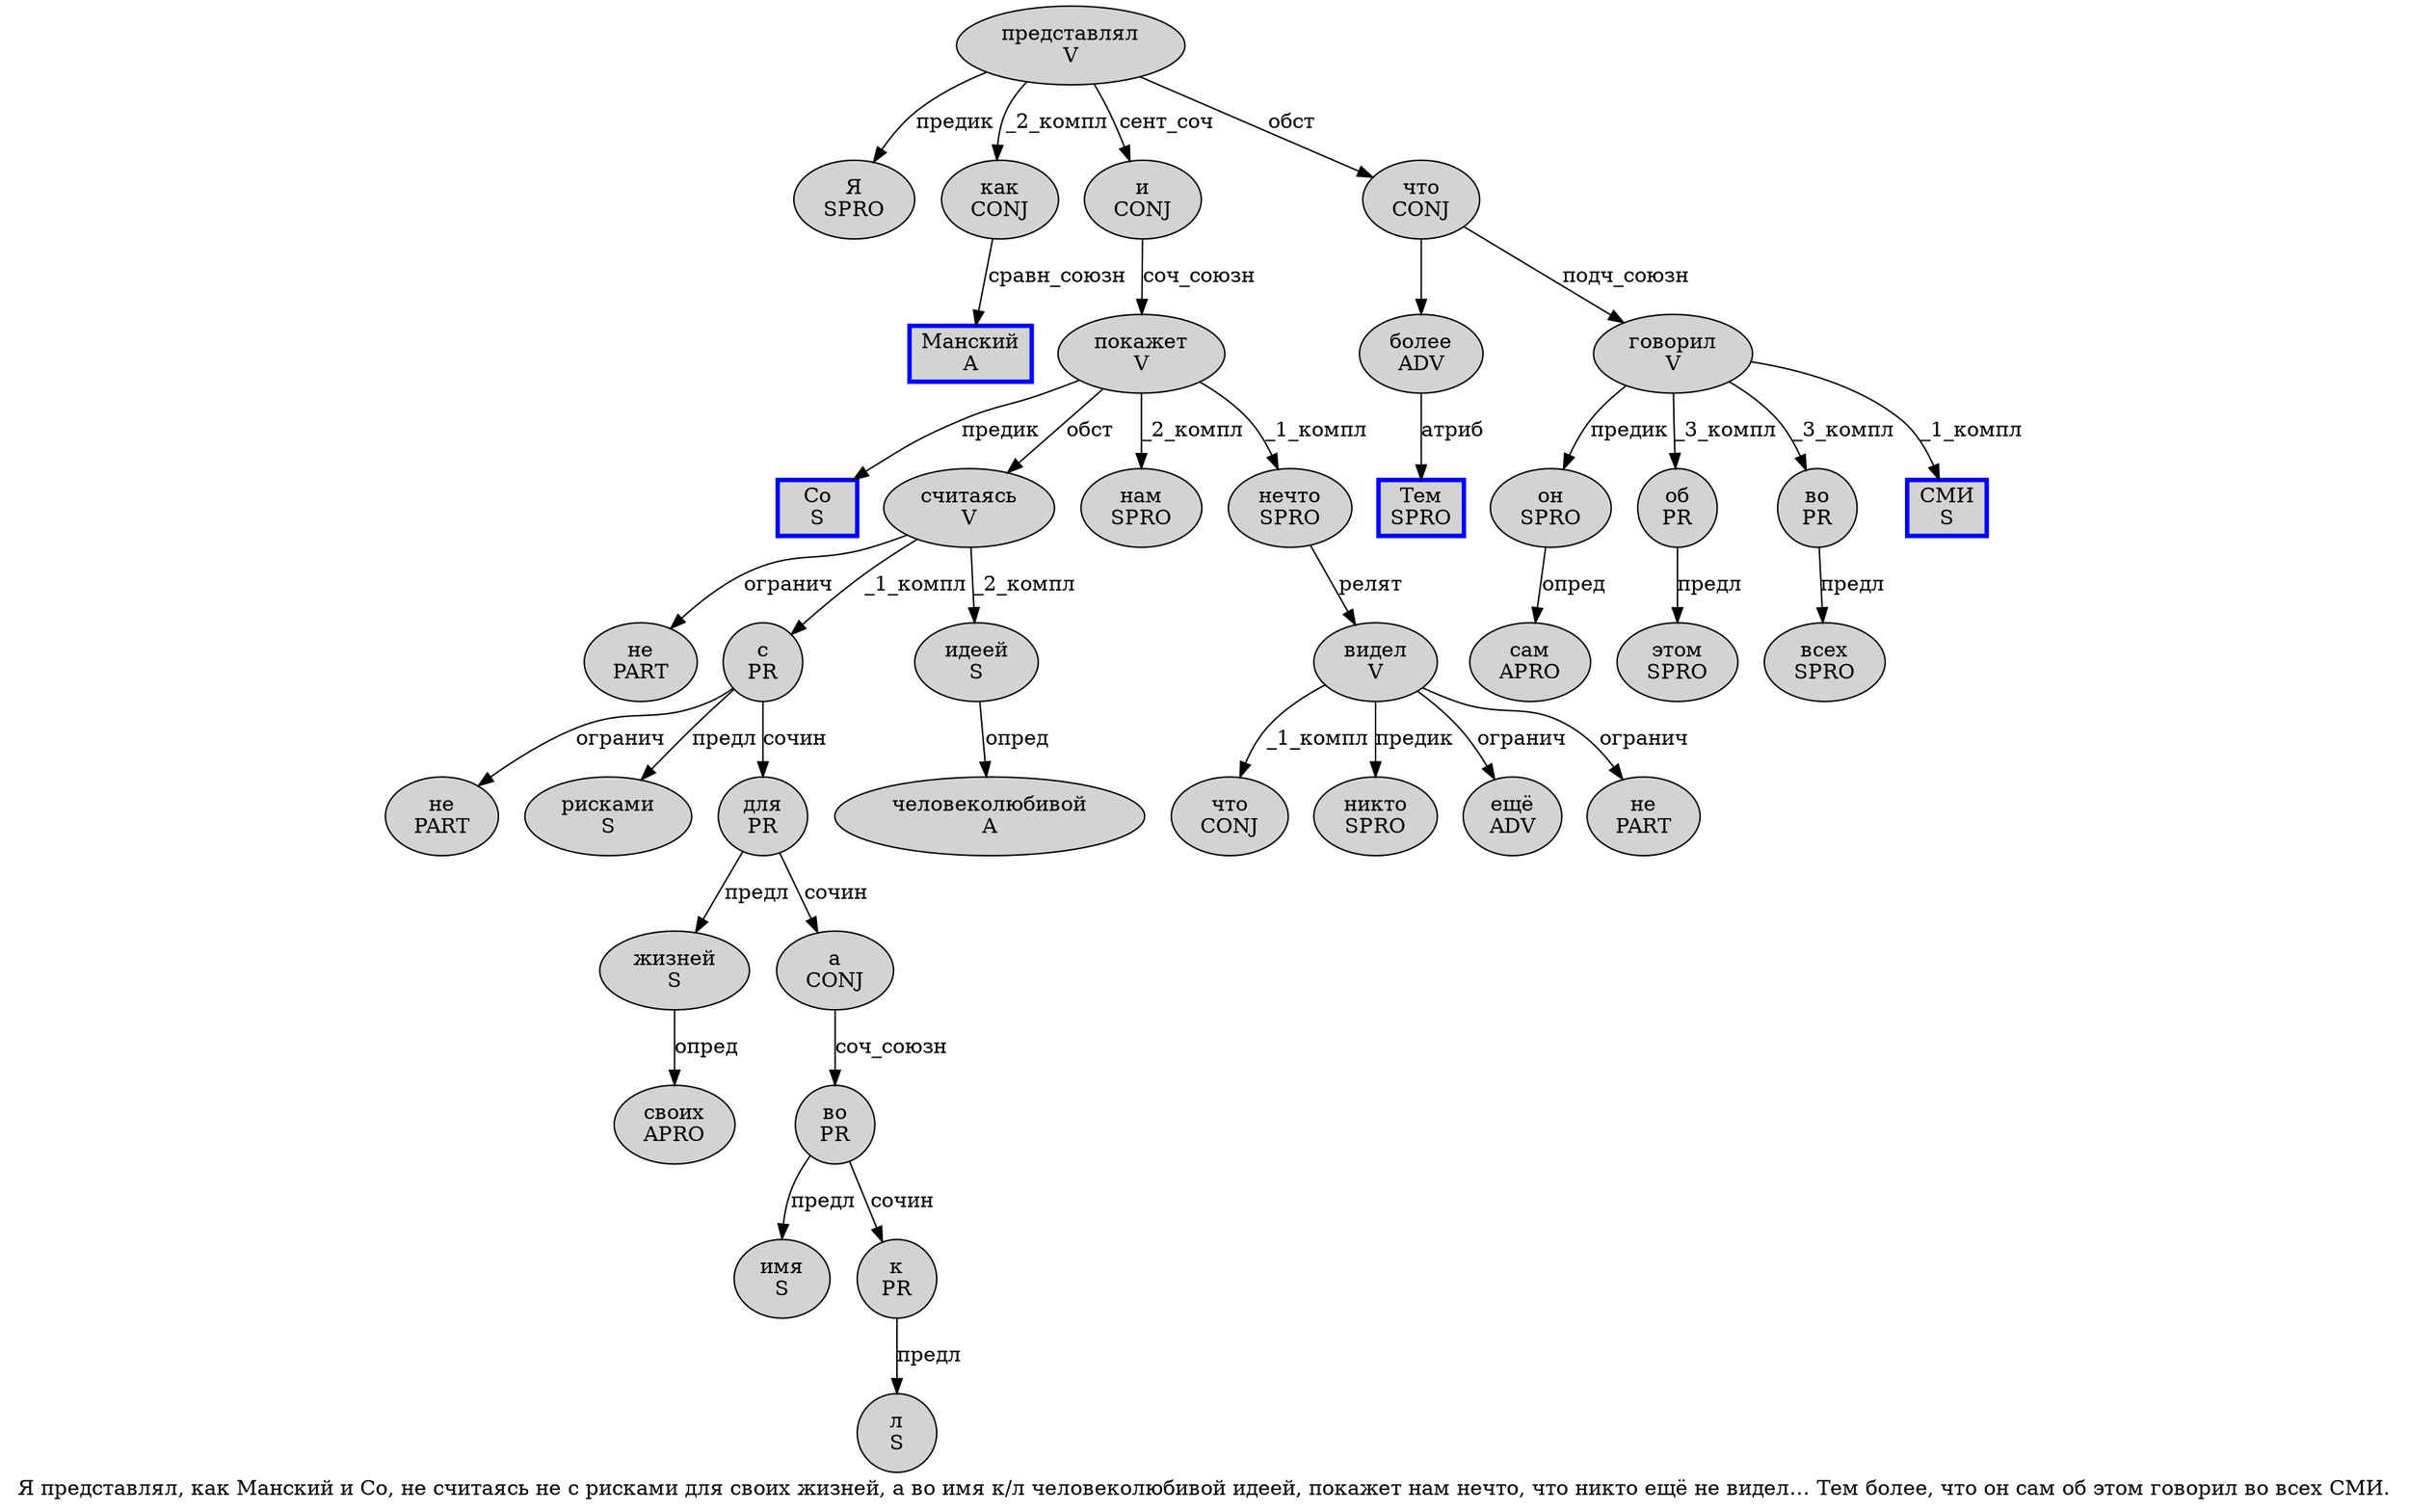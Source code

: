 digraph SENTENCE_2434 {
	graph [label="Я представлял, как Манский и Co, не считаясь не с рисками для своих жизней, а во имя к/л человеколюбивой идеей, покажет нам нечто, что никто ещё не видел… Тем более, что он сам об этом говорил во всех СМИ."]
	node [style=filled]
		0 [label="Я
SPRO" color="" fillcolor=lightgray penwidth=1 shape=ellipse]
		1 [label="представлял
V" color="" fillcolor=lightgray penwidth=1 shape=ellipse]
		3 [label="как
CONJ" color="" fillcolor=lightgray penwidth=1 shape=ellipse]
		4 [label="Манский
A" color=blue fillcolor=lightgray penwidth=3 shape=box]
		5 [label="и
CONJ" color="" fillcolor=lightgray penwidth=1 shape=ellipse]
		6 [label="Co
S" color=blue fillcolor=lightgray penwidth=3 shape=box]
		8 [label="не
PART" color="" fillcolor=lightgray penwidth=1 shape=ellipse]
		9 [label="считаясь
V" color="" fillcolor=lightgray penwidth=1 shape=ellipse]
		10 [label="не
PART" color="" fillcolor=lightgray penwidth=1 shape=ellipse]
		11 [label="с
PR" color="" fillcolor=lightgray penwidth=1 shape=ellipse]
		12 [label="рисками
S" color="" fillcolor=lightgray penwidth=1 shape=ellipse]
		13 [label="для
PR" color="" fillcolor=lightgray penwidth=1 shape=ellipse]
		14 [label="своих
APRO" color="" fillcolor=lightgray penwidth=1 shape=ellipse]
		15 [label="жизней
S" color="" fillcolor=lightgray penwidth=1 shape=ellipse]
		17 [label="а
CONJ" color="" fillcolor=lightgray penwidth=1 shape=ellipse]
		18 [label="во
PR" color="" fillcolor=lightgray penwidth=1 shape=ellipse]
		19 [label="имя
S" color="" fillcolor=lightgray penwidth=1 shape=ellipse]
		20 [label="к
PR" color="" fillcolor=lightgray penwidth=1 shape=ellipse]
		22 [label="л
S" color="" fillcolor=lightgray penwidth=1 shape=ellipse]
		23 [label="человеколюбивой
A" color="" fillcolor=lightgray penwidth=1 shape=ellipse]
		24 [label="идеей
S" color="" fillcolor=lightgray penwidth=1 shape=ellipse]
		26 [label="покажет
V" color="" fillcolor=lightgray penwidth=1 shape=ellipse]
		27 [label="нам
SPRO" color="" fillcolor=lightgray penwidth=1 shape=ellipse]
		28 [label="нечто
SPRO" color="" fillcolor=lightgray penwidth=1 shape=ellipse]
		30 [label="что
CONJ" color="" fillcolor=lightgray penwidth=1 shape=ellipse]
		31 [label="никто
SPRO" color="" fillcolor=lightgray penwidth=1 shape=ellipse]
		32 [label="ещё
ADV" color="" fillcolor=lightgray penwidth=1 shape=ellipse]
		33 [label="не
PART" color="" fillcolor=lightgray penwidth=1 shape=ellipse]
		34 [label="видел
V" color="" fillcolor=lightgray penwidth=1 shape=ellipse]
		36 [label="Тем
SPRO" color=blue fillcolor=lightgray penwidth=3 shape=box]
		37 [label="более
ADV" color="" fillcolor=lightgray penwidth=1 shape=ellipse]
		39 [label="что
CONJ" color="" fillcolor=lightgray penwidth=1 shape=ellipse]
		40 [label="он
SPRO" color="" fillcolor=lightgray penwidth=1 shape=ellipse]
		41 [label="сам
APRO" color="" fillcolor=lightgray penwidth=1 shape=ellipse]
		42 [label="об
PR" color="" fillcolor=lightgray penwidth=1 shape=ellipse]
		43 [label="этом
SPRO" color="" fillcolor=lightgray penwidth=1 shape=ellipse]
		44 [label="говорил
V" color="" fillcolor=lightgray penwidth=1 shape=ellipse]
		45 [label="во
PR" color="" fillcolor=lightgray penwidth=1 shape=ellipse]
		46 [label="всех
SPRO" color="" fillcolor=lightgray penwidth=1 shape=ellipse]
		47 [label="СМИ
S" color=blue fillcolor=lightgray penwidth=3 shape=box]
			9 -> 8 [label="огранич"]
			9 -> 11 [label="_1_компл"]
			9 -> 24 [label="_2_компл"]
			20 -> 22 [label="предл"]
			44 -> 40 [label="предик"]
			44 -> 42 [label="_3_компл"]
			44 -> 45 [label="_3_компл"]
			44 -> 47 [label="_1_компл"]
			42 -> 43 [label="предл"]
			5 -> 26 [label="соч_союзн"]
			13 -> 15 [label="предл"]
			13 -> 17 [label="сочин"]
			18 -> 19 [label="предл"]
			18 -> 20 [label="сочин"]
			24 -> 23 [label="опред"]
			39 -> 37
			39 -> 44 [label="подч_союзн"]
			45 -> 46 [label="предл"]
			40 -> 41 [label="опред"]
			26 -> 6 [label="предик"]
			26 -> 9 [label="обст"]
			26 -> 27 [label="_2_компл"]
			26 -> 28 [label="_1_компл"]
			1 -> 0 [label="предик"]
			1 -> 3 [label="_2_компл"]
			1 -> 5 [label="сент_соч"]
			1 -> 39 [label="обст"]
			28 -> 34 [label="релят"]
			3 -> 4 [label="сравн_союзн"]
			17 -> 18 [label="соч_союзн"]
			34 -> 30 [label="_1_компл"]
			34 -> 31 [label="предик"]
			34 -> 32 [label="огранич"]
			34 -> 33 [label="огранич"]
			11 -> 10 [label="огранич"]
			11 -> 12 [label="предл"]
			11 -> 13 [label="сочин"]
			15 -> 14 [label="опред"]
			37 -> 36 [label="атриб"]
}